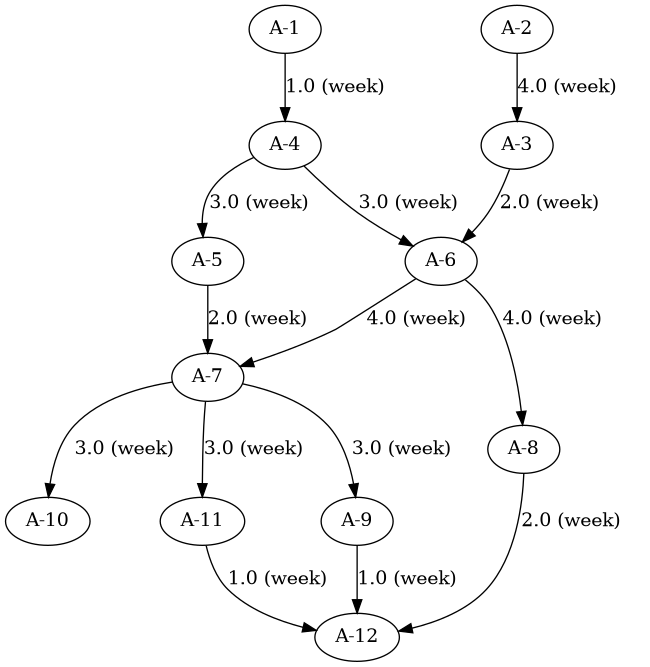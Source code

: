 @startuml
digraph Diagram {
"A-1" -> "A-4" [label = "1.0 (week)    "]
"A-2" -> "A-3" [label = "4.0 (week)    "]
"A-3" -> "A-6" [label = "2.0 (week)    "]
"A-4" -> "A-5" [label = "3.0 (week)    "]
"A-4" -> "A-6" [label = "3.0 (week)    "]
"A-5" -> "A-7" [label = "2.0 (week)    "]
"A-6" -> "A-7" [label = "4.0 (week)    "]
"A-6" -> "A-8" [label = "4.0 (week)    "]
"A-7" -> "A-9" [label = "3.0 (week)    "]
"A-7" -> "A-10" [label = "3.0 (week)    "]
"A-7" -> "A-11" [label = "3.0 (week)    "]
"A-8" -> "A-12" [label = "2.0 (week)    "]
"A-9" -> "A-12" [label = "1.0 (week)    "]
"A-11" -> "A-12" [label = "1.0 (week)    "]
}
@enduml
